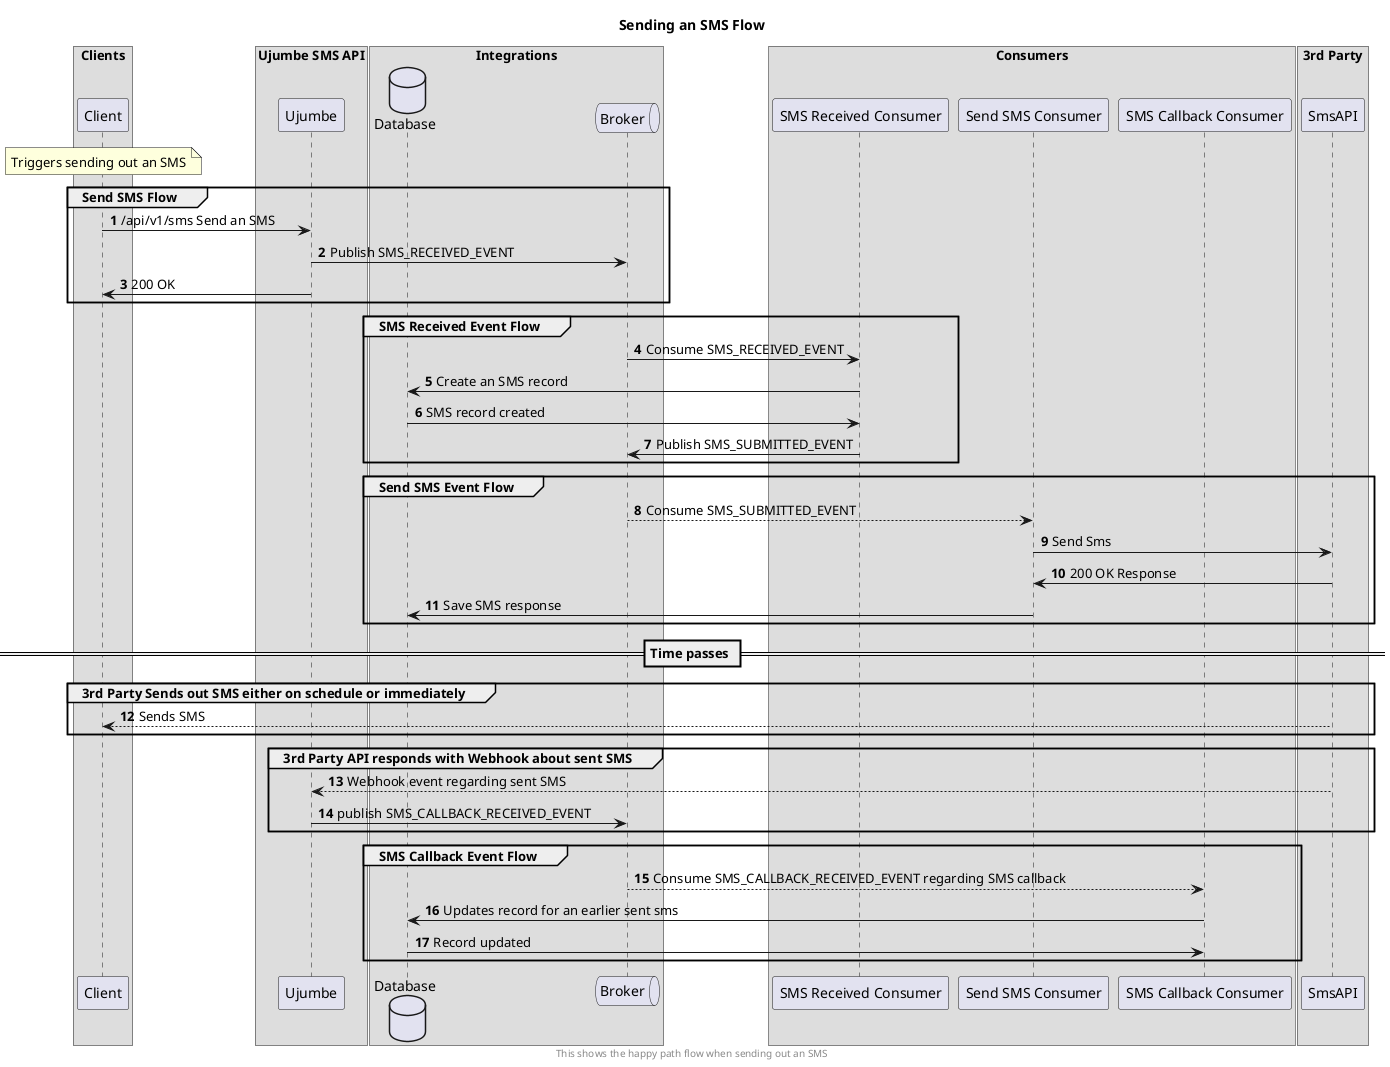 @startuml

title Sending an SMS Flow
footer This shows the happy path flow when sending out an SMS

autonumber

box Clients
    participant Client as client
endbox

note over client: Triggers sending out an SMS

box Ujumbe SMS API
    participant Ujumbe as ujumbe
endbox

box Integrations
    database Database as database
    queue Broker as broker
endbox

box Consumers
    participant "SMS Received Consumer" as sms_received_consumer
    participant "Send SMS Consumer" as send_sms_consumer
    participant "SMS Callback Consumer" as sms_callback_consumer
endbox

box 3rd Party
    participant SmsAPI as sms_api
endbox

group Send SMS Flow
 client -> ujumbe: /api/v1/sms Send an SMS
 ujumbe -> broker: Publish SMS_RECEIVED_EVENT
 ujumbe -> client: 200 OK
end

group SMS Received Event Flow
 broker -> sms_received_consumer: Consume SMS_RECEIVED_EVENT
 sms_received_consumer -> database: Create an SMS record
 database -> sms_received_consumer: SMS record created
 sms_received_consumer -> broker: Publish SMS_SUBMITTED_EVENT
end

group Send SMS Event Flow
 broker --> send_sms_consumer: Consume SMS_SUBMITTED_EVENT
 send_sms_consumer -> sms_api: Send Sms
 sms_api -> send_sms_consumer: 200 OK Response
 send_sms_consumer -> database: Save SMS response
end

== Time passes ==

group 3rd Party Sends out SMS either on schedule or immediately
 sms_api --> client: Sends SMS
end

group 3rd Party API responds with Webhook about sent SMS
 sms_api --> ujumbe: Webhook event regarding sent SMS
 ujumbe -> broker: publish SMS_CALLBACK_RECEIVED_EVENT
end

group SMS Callback Event Flow
 broker --> sms_callback_consumer: Consume SMS_CALLBACK_RECEIVED_EVENT regarding SMS callback
 sms_callback_consumer -> database: Updates record for an earlier sent sms
 database -> sms_callback_consumer: Record updated
end

@enduml
